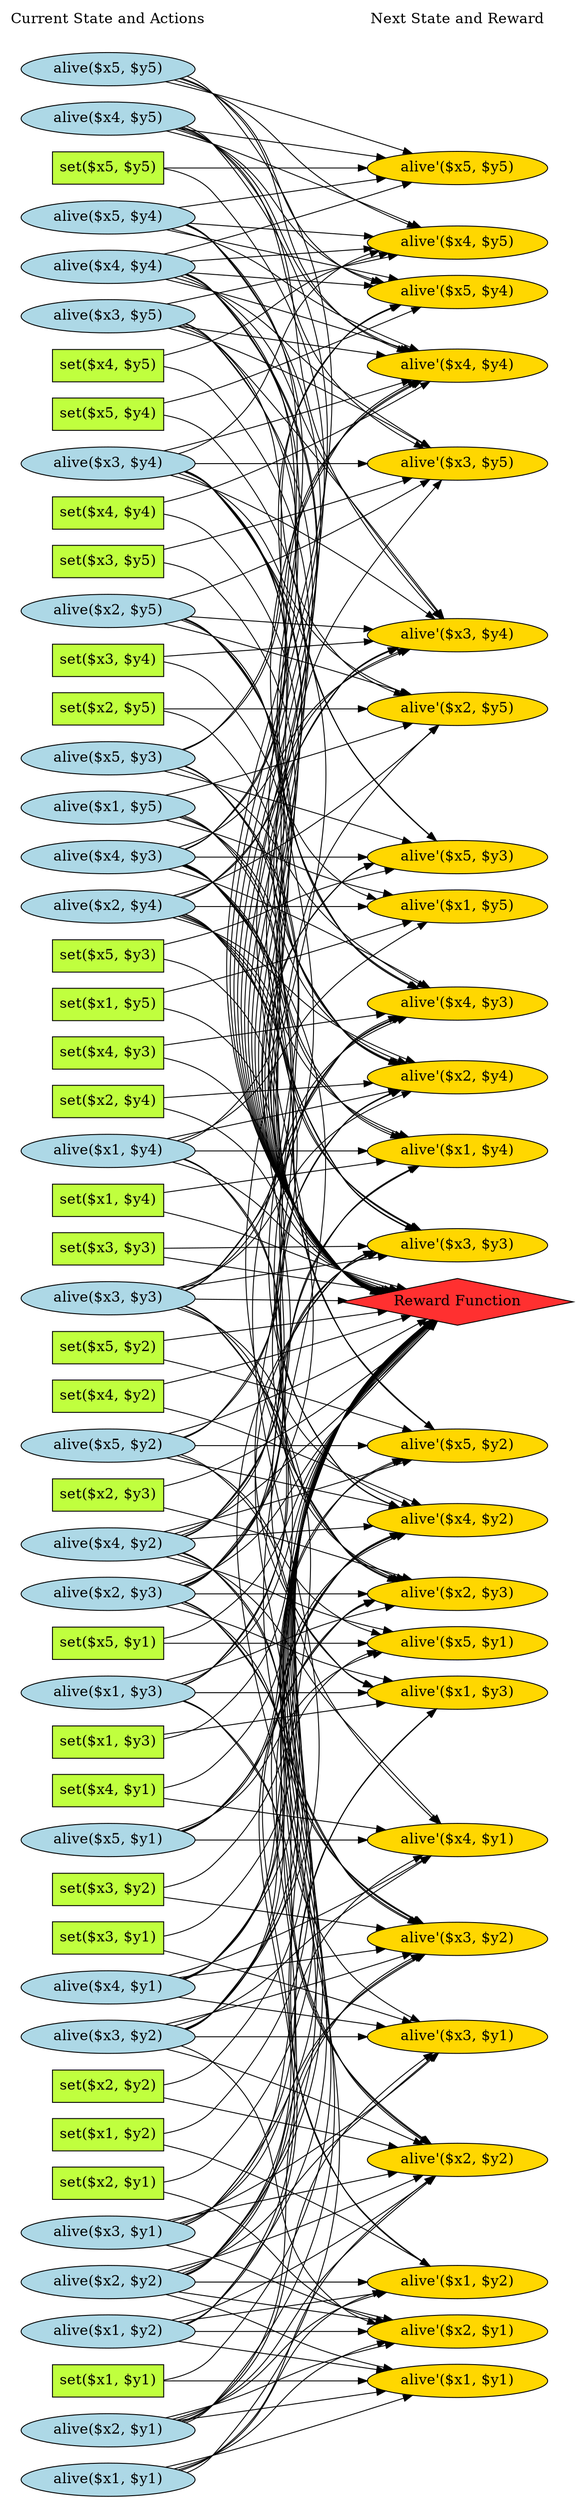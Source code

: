 digraph G {
	graph [bb="0,0,579,2747.4",
		fontname=Helvetica,
		fontsize=16,
		rankdir=LR,
		ranksep=2.00,
		ratio=auto,
		size=600
	];
	node [fontsize=16,
		label="\N"
	];
	{
		graph [rank=same];
		"alive($x4, $y5)"		 [color=black,
			fillcolor=lightblue,
			height=0.51069,
			pos="90.5,2187.4",
			shape=ellipse,
			style=filled,
			width=2.2588];
		"set($x1, $y3)"		 [color=black,
			fillcolor=olivedrab1,
			height=0.5,
			pos="90.5,1102.4",
			shape=box,
			style=filled,
			width=1.4028];
		"alive($x4, $y1)"		 [color=black,
			fillcolor=lightblue,
			height=0.51069,
			pos="90.5,506.38",
			shape=ellipse,
			style=filled,
			width=2.2588];
		"set($x2, $y4)"		 [color=black,
			fillcolor=olivedrab1,
			height=0.5,
			pos="90.5,2078.4",
			shape=box,
			style=filled,
			width=1.4028];
		"alive($x5, $y2)"		 [color=black,
			fillcolor=lightblue,
			height=0.51069,
			pos="90.5,940.38",
			shape=ellipse,
			style=filled,
			width=2.2588];
		"alive($x1, $y1)"		 [color=black,
			fillcolor=lightblue,
			height=0.51069,
			pos="90.5,18.385",
			shape=ellipse,
			style=filled,
			width=2.2588];
		"alive($x2, $y2)"		 [color=black,
			fillcolor=lightblue,
			height=0.51069,
			pos="90.5,344.38",
			shape=ellipse,
			style=filled,
			width=2.2588];
		"set($x5, $y4)"		 [color=black,
			fillcolor=olivedrab1,
			height=0.5,
			pos="90.5,1644.4",
			shape=box,
			style=filled,
			width=1.4028];
		"set($x3, $y2)"		 [color=black,
			fillcolor=olivedrab1,
			height=0.5,
			pos="90.5,777.38",
			shape=box,
			style=filled,
			width=1.4028];
		"set($x4, $y3)"		 [color=black,
			fillcolor=olivedrab1,
			height=0.5,
			pos="90.5,1427.4",
			shape=box,
			style=filled,
			width=1.4028];
		"alive($x3, $y3)"		 [color=black,
			fillcolor=lightblue,
			height=0.51069,
			pos="90.5,1319.4",
			shape=ellipse,
			style=filled,
			width=2.2588];
		"alive($x4, $y4)"		 [color=black,
			fillcolor=lightblue,
			height=0.51069,
			pos="90.5,1969.4",
			shape=ellipse,
			style=filled,
			width=2.2588];
		"set($x1, $y2)"		 [color=black,
			fillcolor=olivedrab1,
			height=0.5,
			pos="90.5,398.38",
			shape=box,
			style=filled,
			width=1.4028];
		"set($x2, $y1)"		 [color=black,
			fillcolor=olivedrab1,
			height=0.5,
			pos="90.5,290.38",
			shape=box,
			style=filled,
			width=1.4028];
		"alive($x5, $y3)"		 [color=black,
			fillcolor=lightblue,
			height=0.51069,
			pos="90.5,1536.4",
			shape=ellipse,
			style=filled,
			width=2.2588];
		"set($x2, $y5)"		 [color=black,
			fillcolor=olivedrab1,
			height=0.5,
			pos="90.5,2512.4",
			shape=box,
			style=filled,
			width=1.4028];
		"alive($x1, $y5)"		 [color=black,
			fillcolor=lightblue,
			height=0.51069,
			pos="90.5,2621.4",
			shape=ellipse,
			style=filled,
			width=2.2588];
		"alive($x1, $y4)"		 [color=black,
			fillcolor=lightblue,
			height=0.51069,
			pos="90.5,2350.4",
			shape=ellipse,
			style=filled,
			width=2.2588];
		"set($x5, $y1)"		 [color=black,
			fillcolor=olivedrab1,
			height=0.5,
			pos="90.5,831.38",
			shape=box,
			style=filled,
			width=1.4028];
		"alive($x2, $y3)"		 [color=black,
			fillcolor=lightblue,
			height=0.51069,
			pos="90.5,1211.4",
			shape=ellipse,
			style=filled,
			width=2.2588];
		"set($x5, $y5)"		 [color=black,
			fillcolor=olivedrab1,
			height=0.5,
			pos="90.5,1752.4",
			shape=box,
			style=filled,
			width=1.4028];
		"set($x3, $y3)"		 [color=black,
			fillcolor=olivedrab1,
			height=0.5,
			pos="90.5,1373.4",
			shape=box,
			style=filled,
			width=1.4028];
		"alive($x3, $y2)"		 [color=black,
			fillcolor=lightblue,
			height=0.51069,
			pos="90.5,561.38",
			shape=ellipse,
			style=filled,
			width=2.2588];
		"set($x4, $y2)"		 [color=black,
			fillcolor=olivedrab1,
			height=0.5,
			pos="90.5,994.38",
			shape=box,
			style=filled,
			width=1.4028];
		"set($x1, $y5)"		 [color=black,
			fillcolor=olivedrab1,
			height=0.5,
			pos="90.5,2675.4",
			shape=box,
			style=filled,
			width=1.4028];
		"set($x2, $y2)"		 [color=black,
			fillcolor=olivedrab1,
			height=0.5,
			pos="90.5,615.38",
			shape=box,
			style=filled,
			width=1.4028];
		"alive($x4, $y3)"		 [color=black,
			fillcolor=lightblue,
			height=0.51069,
			pos="90.5,1481.4",
			shape=ellipse,
			style=filled,
			width=2.2588];
		"Current State and Actions"		 [color=black,
			fillcolor=white,
			height=0.5,
			pos="90.5,2729.4",
			shape=plaintext,
			style=bold,
			width=2.5139];
		"set($x1, $y1)"		 [color=black,
			fillcolor=olivedrab1,
			height=0.5,
			pos="90.5,72.385",
			shape=box,
			style=filled,
			width=1.4028];
		"alive($x5, $y4)"		 [color=black,
			fillcolor=lightblue,
			height=0.51069,
			pos="90.5,1914.4",
			shape=ellipse,
			style=filled,
			width=2.2588];
		"set($x4, $y5)"		 [color=black,
			fillcolor=olivedrab1,
			height=0.5,
			pos="90.5,1860.4",
			shape=box,
			style=filled,
			width=1.4028];
		"alive($x1, $y3)"		 [color=black,
			fillcolor=lightblue,
			height=0.51069,
			pos="90.5,1156.4",
			shape=ellipse,
			style=filled,
			width=2.2588];
		"set($x5, $y2)"		 [color=black,
			fillcolor=olivedrab1,
			height=0.5,
			pos="90.5,1048.4",
			shape=box,
			style=filled,
			width=1.4028];
		"set($x3, $y4)"		 [color=black,
			fillcolor=olivedrab1,
			height=0.5,
			pos="90.5,1806.4",
			shape=box,
			style=filled,
			width=1.4028];
		"alive($x2, $y4)"		 [color=black,
			fillcolor=lightblue,
			height=0.51069,
			pos="90.5,2295.4",
			shape=ellipse,
			style=filled,
			width=2.2588];
		"alive($x3, $y1)"		 [color=black,
			fillcolor=lightblue,
			height=0.51069,
			pos="90.5,236.38",
			shape=ellipse,
			style=filled,
			width=2.2588];
		"set($x4, $y1)"		 [color=black,
			fillcolor=olivedrab1,
			height=0.5,
			pos="90.5,669.38",
			shape=box,
			style=filled,
			width=1.4028];
		"alive($x3, $y5)"		 [color=black,
			fillcolor=lightblue,
			height=0.51069,
			pos="90.5,2458.4",
			shape=ellipse,
			style=filled,
			width=2.2588];
		"set($x1, $y4)"		 [color=black,
			fillcolor=olivedrab1,
			height=0.5,
			pos="90.5,2404.4",
			shape=box,
			style=filled,
			width=1.4028];
		"alive($x4, $y2)"		 [color=black,
			fillcolor=lightblue,
			height=0.51069,
			pos="90.5,885.38",
			shape=ellipse,
			style=filled,
			width=2.2588];
		"alive($x5, $y5)"		 [color=black,
			fillcolor=lightblue,
			height=0.51069,
			pos="90.5,2024.4",
			shape=ellipse,
			style=filled,
			width=2.2588];
		"set($x2, $y3)"		 [color=black,
			fillcolor=olivedrab1,
			height=0.5,
			pos="90.5,1265.4",
			shape=box,
			style=filled,
			width=1.4028];
		"alive($x5, $y1)"		 [color=black,
			fillcolor=lightblue,
			height=0.51069,
			pos="90.5,723.38",
			shape=ellipse,
			style=filled,
			width=2.2588];
		"alive($x2, $y1)"		 [color=black,
			fillcolor=lightblue,
			height=0.51069,
			pos="90.5,126.38",
			shape=ellipse,
			style=filled,
			width=2.2588];
		"alive($x1, $y2)"		 [color=black,
			fillcolor=lightblue,
			height=0.51069,
			pos="90.5,181.38",
			shape=ellipse,
			style=filled,
			width=2.2588];
		"set($x5, $y3)"		 [color=black,
			fillcolor=olivedrab1,
			height=0.5,
			pos="90.5,1590.4",
			shape=box,
			style=filled,
			width=1.4028];
		"alive($x2, $y5)"		 [color=black,
			fillcolor=lightblue,
			height=0.51069,
			pos="90.5,2566.4",
			shape=ellipse,
			style=filled,
			width=2.2588];
		"set($x3, $y5)"		 [color=black,
			fillcolor=olivedrab1,
			height=0.5,
			pos="90.5,2241.4",
			shape=box,
			style=filled,
			width=1.4028];
		"set($x3, $y1)"		 [color=black,
			fillcolor=olivedrab1,
			height=0.5,
			pos="90.5,452.38",
			shape=box,
			style=filled,
			width=1.4028];
		"set($x4, $y4)"		 [color=black,
			fillcolor=olivedrab1,
			height=0.5,
			pos="90.5,1698.4",
			shape=box,
			style=filled,
			width=1.4028];
		"alive($x3, $y4)"		 [color=black,
			fillcolor=lightblue,
			height=0.51069,
			pos="90.5,2132.4",
			shape=ellipse,
			style=filled,
			width=2.2588];
	}
	{
		graph [rank=same];
		"alive'($x3, $y5)"		 [color=black,
			fillcolor=gold1,
			height=0.51069,
			pos="452,2241.4",
			shape=ellipse,
			style=filled,
			width=2.3177];
		"alive'($x2, $y4)"		 [color=black,
			fillcolor=gold1,
			height=0.51069,
			pos="452,2160.4",
			shape=ellipse,
			style=filled,
			width=2.3177];
		"alive'($x4, $y2)"		 [color=black,
			fillcolor=gold1,
			height=0.51069,
			pos="452,885.38",
			shape=ellipse,
			style=filled,
			width=2.3177];
		"alive'($x5, $y3)"		 [color=black,
			fillcolor=gold1,
			height=0.51069,
			pos="452,1536.4",
			shape=ellipse,
			style=filled,
			width=2.3177];
		"alive'($x1, $y3)"		 [color=black,
			fillcolor=gold1,
			height=0.51069,
			pos="452,1156.4",
			shape=ellipse,
			style=filled,
			width=2.3177];
		"Next State and Reward"		 [color=black,
			fillcolor=white,
			height=0.5,
			pos="452,2729.4",
			shape=plaintext,
			style=bold,
			width=2.25];
		"Reward Function"		 [color=black,
			fillcolor=firebrick1,
			height=0.72222,
			pos="452,1315.4",
			shape=diamond,
			style=filled,
			width=3.5278];
		"alive'($x3, $y1)"		 [color=black,
			fillcolor=gold1,
			height=0.51069,
			pos="452,452.38",
			shape=ellipse,
			style=filled,
			width=2.3177];
		"alive'($x2, $y3)"		 [color=black,
			fillcolor=gold1,
			height=0.51069,
			pos="452,1230.4",
			shape=ellipse,
			style=filled,
			width=2.3177];
		"alive'($x4, $y1)"		 [color=black,
			fillcolor=gold1,
			height=0.51069,
			pos="452,669.38",
			shape=ellipse,
			style=filled,
			width=2.3177];
		"alive'($x5, $y4)"		 [color=black,
			fillcolor=gold1,
			height=0.51069,
			pos="452,1859.4",
			shape=ellipse,
			style=filled,
			width=2.3177];
		"alive'($x1, $y4)"		 [color=black,
			fillcolor=gold1,
			height=0.51069,
			pos="452,2350.4",
			shape=ellipse,
			style=filled,
			width=2.3177];
		"alive'($x4, $y5)"		 [color=black,
			fillcolor=gold1,
			height=0.51069,
			pos="452,2079.4",
			shape=ellipse,
			style=filled,
			width=2.3177];
		"alive'($x3, $y2)"		 [color=black,
			fillcolor=gold1,
			height=0.51069,
			pos="452,749.38",
			shape=ellipse,
			style=filled,
			width=2.3177];
		"alive'($x4, $y4)"		 [color=black,
			fillcolor=gold1,
			height=0.51069,
			pos="452,1914.4",
			shape=ellipse,
			style=filled,
			width=2.3177];
		"alive'($x5, $y5)"		 [color=black,
			fillcolor=gold1,
			height=0.51069,
			pos="452,1969.4",
			shape=ellipse,
			style=filled,
			width=2.3177];
		"alive'($x1, $y5)"		 [color=black,
			fillcolor=gold1,
			height=0.51069,
			pos="452,2566.4",
			shape=ellipse,
			style=filled,
			width=2.3177];
		"alive'($x5, $y1)"		 [color=black,
			fillcolor=gold1,
			height=0.51069,
			pos="452,830.38",
			shape=ellipse,
			style=filled,
			width=2.3177];
		"alive'($x1, $y1)"		 [color=black,
			fillcolor=gold1,
			height=0.51069,
			pos="452,126.38",
			shape=ellipse,
			style=filled,
			width=2.3177];
		"alive'($x2, $y2)"		 [color=black,
			fillcolor=gold1,
			height=0.51069,
			pos="452,534.38",
			shape=ellipse,
			style=filled,
			width=2.3177];
		"alive'($x3, $y3)"		 [color=black,
			fillcolor=gold1,
			height=0.51069,
			pos="452,1377.4",
			shape=ellipse,
			style=filled,
			width=2.3177];
		"alive'($x3, $y4)"		 [color=black,
			fillcolor=gold1,
			height=0.51069,
			pos="452,2024.4",
			shape=ellipse,
			style=filled,
			width=2.3177];
		"alive'($x2, $y5)"		 [color=black,
			fillcolor=gold1,
			height=0.51069,
			pos="452,2458.4",
			shape=ellipse,
			style=filled,
			width=2.3177];
		"alive'($x4, $y3)"		 [color=black,
			fillcolor=gold1,
			height=0.51069,
			pos="452,1458.4",
			shape=ellipse,
			style=filled,
			width=2.3177];
		"alive'($x5, $y2)"		 [color=black,
			fillcolor=gold1,
			height=0.51069,
			pos="452,940.38",
			shape=ellipse,
			style=filled,
			width=2.3177];
		"alive'($x1, $y2)"		 [color=black,
			fillcolor=gold1,
			height=0.51069,
			pos="452,344.38",
			shape=ellipse,
			style=filled,
			width=2.3177];
		"alive'($x2, $y1)"		 [color=black,
			fillcolor=gold1,
			height=0.51069,
			pos="452,236.38",
			shape=ellipse,
			style=filled,
			width=2.3177];
	}
	"alive($x4, $y5)" -> "alive'($x3, $y5)"	 [color=black,
		pos="e,382.6,2231.1 158.7,2197.5 219.37,2206.6 308.66,2220 372.57,2229.6",
		style=solid];
	"alive($x4, $y5)" -> "Reward Function"	 [pos="e,367.96,1324.3 156.3,2176.6 165.64,2172.5 174.33,2167 181,2159.4 422.33,1885.3 79.285,1620.6 325,1350.4 334.07,1340.4 345.71,1333.2 \
358.24,1328"];
	"alive($x4, $y5)" -> "alive'($x5, $y4)"	 [color=black,
		pos="e,373.45,1865.7 152.57,2175.4 162.79,2171.4 172.74,2166.3 181,2159.4 286.19,2071.9 216.21,1970.3 325,1887.4 336.37,1878.7 349.89,\
1872.6 363.79,1868.4",
		style=solid];
	"alive($x4, $y5)" -> "alive'($x4, $y5)"	 [color=black,
		pos="e,401.96,2094.1 140.36,2172.7 205.91,2153 322.18,2118.1 392.37,2097",
		style=solid];
	"alive($x4, $y5)" -> "alive'($x4, $y4)"	 [color=black,
		pos="e,374.85,1921.6 151.09,2175 161.68,2171.1 172.15,2166 181,2159.4 273.56,2089.9 229.59,2007.9 325,1942.4 336.93,1934.2 350.86,1928.3 \
365.03,1924.2",
		style=solid];
	"alive($x4, $y5)" -> "alive'($x5, $y5)"	 [color=black,
		pos="e,377.46,1977.7 148.95,2174.5 160.08,2170.6 171.29,2165.7 181,2159.4 261.91,2107.1 241.95,2046.2 325,1997.4 337.99,1989.7 352.86,\
1984.2 367.71,1980.1",
		style=solid];
	"alive($x4, $y5)" -> "alive'($x3, $y4)"	 [color=black,
		pos="e,381.62,2034.4 145.67,2173.7 157.61,2169.8 169.97,2165 181,2159.4 252.05,2123.2 252.49,2085.5 325,2052.4 339.6,2045.7 355.89,2040.6 \
371.79,2036.6",
		style=solid];
	"set($x1, $y3)" -> "alive'($x1, $y3)"	 [color=black,
		pos="e,382.56,1146.1 141.11,1109.8 200.87,1118.8 301.99,1134 372.4,1144.6",
		style=solid];
	"set($x1, $y3)" -> "Reward Function"	 [pos="e,406.47,1298.7 141.37,1113.3 154.72,1117.3 168.82,1122.6 181,1129.4 255.74,1171.2 253.33,1210.5 325,1257.4 347.41,1272 374.12,1284.9 \
397.17,1294.8"];
	"alive($x4, $y1)" -> "alive'($x4, $y2)"	 [color=black,
		pos="e,372.59,879.64 153.42,518.14 163.43,522.08 173.1,527.35 181,534.38 298.4,638.89 203.28,757.94 325,857.38 335.89,866.28 349.02,872.5 \
362.63,876.82",
		style=solid];
	"alive($x4, $y1)" -> "Reward Function"	 [pos="e,393.08,1301.4 156.17,517.32 165.52,521.36 174.25,526.88 181,534.38 400.01,778.08 122.05,1000.2 325,1257.4 339.75,1276.1 361.9,\
1289 383.53,1297.8"];
	"alive($x4, $y1)" -> "alive'($x3, $y1)"	 [color=black,
		pos="e,382.6,462.66 158.7,496.29 219.37,487.18 308.66,473.77 372.57,464.17",
		style=solid];
	"alive($x4, $y1)" -> "alive'($x4, $y1)"	 [color=black,
		pos="e,420.56,652.14 142.18,520.68 154.99,524.72 168.62,529.39 181,534.38 265.59,568.51 359.96,618.63 411.72,647.23",
		style=solid];
	"alive($x4, $y1)" -> "alive'($x3, $y2)"	 [color=black,
		pos="e,402.01,734.55 148.95,519.29 160.08,523.16 171.29,528.11 181,534.38 261.91,586.67 246.66,640.32 325,696.38 345.35,710.95 370.31,\
722.5 392.63,731.06",
		style=solid];
	"alive($x4, $y1)" -> "alive'($x5, $y1)"	 [color=black,
		pos="e,398.42,816.14 151.82,518.58 162.23,522.48 172.44,527.62 181,534.38 279.21,611.97 230.86,693.91 325,776.38 343.24,792.37 366.93,\
804.18 388.84,812.62",
		style=solid];
	"alive($x4, $y1)" -> "alive'($x5, $y2)"	 [color=black,
		pos="e,371.82,935.09 154.21,517.96 164.02,521.92 173.41,527.24 181,534.38 311.93,657.59 188.99,794.83 325,912.38 335.57,921.52 348.47,\
927.87 361.94,932.24",
		style=solid];
	"set($x2, $y4)" -> "alive'($x2, $y4)"	 [color=black,
		pos="e,393.29,2147.2 141.11,2089.7 203.99,2104 312.66,2128.8 383.17,2144.9",
		style=solid];
	"set($x2, $y4)" -> "Reward Function"	 [pos="e,368.54,1324.5 141.3,2073.2 155.91,2069.3 170.71,2062.6 181,2051.4 395.51,1816.6 107.91,1582.8 325,1350.4 334.35,1340.4 346.3,1333.1 \
359.09,1327.9"];
	"alive($x5, $y2)" -> "alive'($x4, $y2)"	 [color=black,
		pos="e,383.05,895.78 158.28,930.17 219.09,920.87 308.91,907.12 373,897.32",
		style=solid];
	"alive($x5, $y2)" -> "alive'($x5, $y3)"	 [color=black,
		pos="e,390.05,1523.9 156.58,951.39 165.66,955.24 174.19,960.42 181,967.38 348.11,1138.2 165.89,1307.1 325,1485.4 339.58,1501.7 360.15,\
1512.9 380.45,1520.6",
		style=solid];
	"alive($x5, $y2)" -> "Reward Function"	 [pos="e,398.4,1300.2 154.09,952.03 163.8,955.8 173.19,960.79 181,967.38 290.93,1060.3 221.76,1157.1 325,1257.4 342.84,1274.7 366.78,1287.5 \
389.01,1296.6"];
	"alive($x5, $y2)" -> "alive'($x4, $y1)"	 [color=black,
		pos="e,400.22,683.9 150.29,927.73 161.07,923.86 171.81,918.85 181,912.38 267.68,851.45 241.31,787.37 325,722.38 344.35,707.36 368.58,\
695.84 390.61,687.43",
		style=solid];
	"alive($x5, $y2)" -> "alive'($x5, $y1)"	 [color=black,
		pos="e,388.71,842.42 139.97,925.76 153.31,921.59 167.76,916.93 181,912.38 245.64,890.17 259.48,877.85 325,858.38 342.15,853.29 360.86,\
848.65 378.48,844.68",
		style=solid];
	"alive($x5, $y2)" -> "alive'($x4, $y3)"	 [color=black,
		pos="e,393.67,1445.1 155.84,951.49 165.12,955.32 173.91,960.47 181,967.38 327.42,1110.1 186.79,1253.7 325,1404.4 340.69,1421.5 362.72,\
1433.4 383.98,1441.6",
		style=solid];
	"alive($x5, $y2)" -> "alive'($x5, $y2)"	 [color=black,
		pos="e,368.41,940.38 172.18,940.38 227.35,940.38 300.63,940.38 358.21,940.38",
		style=solid];
	"alive($x1, $y1)" -> "Reward Function"	 [pos="e,391.31,1301.7 158,28.711 166.77,32.66 174.85,38.049 181,45.385 529.64,460.97 5.9299,818.69 325,1257.4 338.82,1276.4 360.41,1289.3 \
381.83,1298.1"];
	"alive($x1, $y1)" -> "alive'($x1, $y1)"	 [color=black,
		pos="e,401.96,111.65 140.36,33.063 205.91,52.755 322.18,87.685 392.37,108.77",
		style=solid];
	"alive($x1, $y1)" -> "alive'($x2, $y2)"	 [color=black,
		pos="e,394.64,520.94 155.83,29.499 165.11,33.334 173.9,38.481 181,45.385 326.66,187.11 188,329.28 325,479.38 340.98,496.89 363.52,509.09 \
385.13,517.47",
		style=solid];
	"alive($x1, $y1)" -> "alive'($x1, $y2)"	 [color=black,
		pos="e,416.99,327.59 152.49,30.526 162.6,34.243 172.54,39.085 181,45.385 274.14,114.73 242.38,181.79 325,263.38 349.41,287.5 382.13,308.27 \
408.11,322.74",
		style=solid];
	"alive($x1, $y1)" -> "alive'($x2, $y1)"	 [color=black,
		pos="e,423.64,219.05 146.64,31.702 158.28,35.422 170.28,39.964 181,45.385 252.39,81.491 259.57,107.36 325,153.38 354.9,174.41 389.64,\
197.18 415.06,213.54",
		style=solid];
	"alive($x2, $y2)" -> "alive'($x1, $y3)"	 [color=black,
		pos="e,435.56,1138.1 156.79,355.19 165.84,359.07 174.31,364.31 181,371.38 368.23,569.39 215.74,717.74 325,967.38 352.59,1030.4 401.12,\
1095.3 429.21,1130.3",
		style=solid];
	"alive($x2, $y2)" -> "Reward Function"	 [pos="e,392.4,1301.6 157.72,354.95 166.53,358.87 174.69,364.18 181,371.38 443.9,671.46 83.482,939.85 325,1257.4 339.35,1276.3 361.29,1289.2 \
382.87,1298"];
	"alive($x2, $y2)" -> "alive'($x3, $y1)"	 [color=black,
		pos="e,401.96,437.65 140.36,359.06 205.91,378.75 322.18,413.69 392.37,434.77",
		style=solid];
	"alive($x2, $y2)" -> "alive'($x2, $y3)"	 [color=black,
		pos="e,384.63,1219.4 157.63,355.03 166.45,358.94 174.64,364.23 181,371.38 424.51,645.32 90.387,901.79 325,1183.4 337.85,1198.8 356.28,\
1209.2 375.09,1216.1",
		style=solid];
	"alive($x2, $y2)" -> "alive'($x3, $y2)"	 [color=black,
		pos="e,394.89,735.83 154.8,355.93 164.32,359.71 173.46,364.72 181,371.38 299.43,475.96 212.23,585.73 325,696.38 341.6,712.67 363.95,724.26 \
385.22,732.35",
		style=solid];
	"alive($x2, $y2)" -> "alive'($x1, $y1)"	 [color=black,
		pos="e,423.64,143.72 146.64,331.07 158.28,327.35 170.28,322.81 181,317.38 252.39,281.28 259.57,255.41 325,209.38 354.9,188.35 389.64,\
165.59 415.06,149.23",
		style=solid];
	"alive($x2, $y2)" -> "alive'($x2, $y2)"	 [color=black,
		pos="e,408.38,518.65 146.64,357.7 158.28,361.42 170.28,365.96 181,371.38 252.39,407.49 255.88,439.11 325,479.38 348.38,493.01 375.77,\
505.35 399.02,514.88",
		style=solid];
	"alive($x2, $y2)" -> "alive'($x3, $y3)"	 [color=black,
		pos="e,369.29,1374.6 157.82,354.86 166.62,358.79 174.74,364.14 181,371.38 468.31,704.36 24.297,1029.5 325,1350.4 334.42,1360.4 346.59,\
1367.2 359.65,1371.7",
		style=solid];
	"alive($x2, $y2)" -> "alive'($x1, $y2)"	 [color=black,
		pos="e,368.41,344.38 172.18,344.38 227.35,344.38 300.63,344.38 358.21,344.38",
		style=solid];
	"alive($x2, $y2)" -> "alive'($x2, $y1)"	 [color=black,
		pos="e,401.96,251.12 140.36,329.71 205.91,310.01 322.18,275.08 392.37,254",
		style=solid];
	"set($x5, $y4)" -> "Reward Function"	 [pos="e,375.67,1325.8 141.32,1636.7 155.26,1632.7 169.68,1626.6 181,1617.4 285.45,1532.1 219.62,1434.5 325,1350.4 336.94,1340.9 351.3,\
1333.9 365.99,1328.9"];
	"set($x5, $y4)" -> "alive'($x5, $y4)"	 [color=black,
		pos="e,430.4,1841.6 141.33,1656.4 154.54,1660.4 168.58,1665.4 181,1671.4 276.51,1717.6 375.57,1795.7 422.74,1835.1",
		style=solid];
	"set($x3, $y2)" -> "Reward Function"	 [pos="e,395.12,1300.9 141.07,783.4 155.5,787.33 170.25,793.79 181,804.38 331.48,952.66 185.13,1099.1 325,1257.4 340.97,1275.5 363.74,1288.3 \
385.53,1297.2"];
	"set($x3, $y2)" -> "alive'($x3, $y2)"	 [color=black,
		pos="e,372.92,755.47 141.11,773.52 198.21,769.07 293.06,761.69 362.81,756.25",
		style=solid];
	"set($x4, $y3)" -> "Reward Function"	 [pos="e,395.58,1330 141.32,1412.8 154.27,1408.8 168.19,1404.5 181,1400.4 245.44,1379.5 260.33,1370.6 325,1350.4 344.65,1344.3 366.19,1338.1 \
385.81,1332.6"];
	"set($x4, $y3)" -> "alive'($x4, $y3)"	 [color=black,
		pos="e,373.93,1451.7 141.11,1431.7 198.48,1436.6 293.98,1444.8 363.82,1450.9",
		style=solid];
	"alive($x3, $y3)" -> "alive'($x2, $y4)"	 [color=black,
		pos="e,391.12,2147.8 157.55,1330.1 166.39,1334 174.6,1339.3 181,1346.4 410.91,1602 109.74,1838.3 325,2106.4 339.28,2124.2 360.52,2136.2 \
381.52,2144.3",
		style=solid];
	"alive($x3, $y3)" -> "alive'($x4, $y2)"	 [color=black,
		pos="e,371.81,890.67 155.11,1308.2 164.59,1304.4 173.64,1299.2 181,1292.4 312.8,1169.5 188.72,1031.3 325,913.38 335.57,904.24 348.47,\
897.89 361.93,893.52",
		style=solid];
	"alive($x3, $y3)" -> "Reward Function"	 [pos="e,331.41,1316.7 171.73,1318.5 215.68,1318 271.22,1317.4 321.17,1316.8"];
	"alive($x3, $y3)" -> "alive'($x2, $y3)"	 [color=black,
		pos="e,395.89,1244 146.1,1305.9 210.5,1289.9 317.46,1263.4 386.05,1246.5",
		style=solid];
	"alive($x3, $y3)" -> "alive'($x3, $y2)"	 [color=black,
		pos="e,393.05,762.5 156.03,1308.5 165.29,1304.6 174.02,1299.4 181,1292.4 340.67,1131.7 174.57,972.79 325,803.38 340.35,786.1 362.19,774.16 \
383.38,765.99",
		style=solid];
	"alive($x3, $y3)" -> "alive'($x4, $y4)"	 [color=black,
		pos="e,370.61,1910 156.64,1330.3 165.71,1334.2 174.23,1339.4 181,1346.4 353.77,1524.8 145.72,1714.5 325,1886.4 335.02,1896 347.57,1902.6 \
360.84,1907.1",
		style=solid];
	"alive($x3, $y3)" -> "alive'($x2, $y2)"	 [color=black,
		pos="e,421.68,551.53 156.91,1308.7 165.94,1304.8 174.38,1299.5 181,1292.4 382.24,1075.5 172.85,896.16 325,642.38 346.62,606.33 384.52,\
576.29 413.13,557.12",
		style=solid];
	"alive($x3, $y3)" -> "alive'($x3, $y3)"	 [color=black,
		pos="e,384.26,1366.6 157.44,1330 218.62,1339.9 309.7,1354.6 374.16,1365",
		style=solid];
	"alive($x3, $y3)" -> "alive'($x3, $y4)"	 [color=black,
		pos="e,370.23,2020.4 156.91,1330.1 165.94,1334 174.38,1339.2 181,1346.4 382.24,1563.3 115.84,1787.1 325,1996.4 334.81,2006.2 347.26,2012.9 \
360.49,2017.4",
		style=solid];
	"alive($x3, $y3)" -> "alive'($x4, $y3)"	 [color=black,
		pos="e,412.97,1442.1 141.97,1333.6 154.78,1337.5 168.47,1341.9 181,1346.4 223.7,1361.6 338.36,1410.2 403.71,1438.1",
		style=solid];
	"alive($x4, $y4)" -> "alive'($x3, $y5)"	 [color=black,
		pos="e,401.15,2226.8 150.29,1982 161.07,1985.9 171.81,1990.9 181,1997.4 267.68,2058.3 241.53,2122.1 325,2187.4 344.69,2202.8 369.42,2214.6 \
391.75,2223.3",
		style=solid];
	"alive($x4, $y4)" -> "alive'($x5, $y3)"	 [color=black,
		pos="e,443.98,1554.9 151.08,1957 161.67,1953.1 172.14,1948 181,1941.4 320.52,1836.9 410.51,1637.8 440.2,1564.4",
		style=solid];
	"alive($x4, $y4)" -> "Reward Function"	 [pos="e,369.53,1324.6 155.9,1958.2 165.29,1954.2 174.1,1948.7 181,1941.4 365.93,1744.2 136.91,1544.6 325,1350.4 334.66,1340.4 346.89,1333.2 \
359.92,1328"];
	"alive($x4, $y4)" -> "alive'($x5, $y4)"	 [color=black,
		pos="e,388.71,1871.4 139.97,1954.8 153.31,1950.6 167.76,1945.9 181,1941.4 245.64,1919.2 259.48,1906.8 325,1887.4 342.15,1882.3 360.86,\
1877.7 378.48,1873.7",
		style=solid];
	"alive($x4, $y4)" -> "alive'($x4, $y5)"	 [color=black,
		pos="e,388.71,2067.4 139.97,1984 153.31,1988.2 167.76,1992.8 181,1997.4 245.64,2019.6 259.48,2031.9 325,2051.4 342.15,2056.5 360.86,2061.1 \
378.48,2065.1",
		style=solid];
	"alive($x4, $y4)" -> "alive'($x4, $y4)"	 [color=black,
		pos="e,383.05,1924.8 158.28,1959.2 219.09,1949.9 308.91,1936.1 373,1926.3",
		style=solid];
	"alive($x4, $y4)" -> "alive'($x5, $y5)"	 [color=black,
		pos="e,368.41,1969.4 172.18,1969.4 227.35,1969.4 300.63,1969.4 358.21,1969.4",
		style=solid];
	"alive($x4, $y4)" -> "alive'($x3, $y3)"	 [color=black,
		pos="e,392.94,1390.4 155.21,1958.2 164.8,1954.2 173.85,1948.7 181,1941.4 345.19,1772.5 169.6,1608.4 325,1431.4 340.25,1414 362.07,1402.1 \
383.27,1393.9",
		style=solid];
	"alive($x4, $y4)" -> "alive'($x3, $y4)"	 [color=black,
		pos="e,383.05,2014 158.28,1979.6 219.09,1988.9 308.91,2002.6 373,2012.5",
		style=solid];
	"alive($x4, $y4)" -> "alive'($x4, $y3)"	 [color=black,
		pos="e,391.17,1471.1 154.93,1957.9 164.54,1953.9 173.68,1948.6 181,1941.4 325.43,1799.6 186.46,1656.9 325,1509.4 340.13,1493.3 361.06,\
1482.1 381.51,1474.5",
		style=solid];
	"set($x1, $y2)" -> "Reward Function"	 [pos="e,392.5,1301.5 141.05,403.29 155.82,407.15 170.78,413.84 181,425.38 429.74,706.38 96.282,959.86 325,1257.4 339.45,1276.2 361.41,\
1289.1 382.98,1297.9"];
	"set($x1, $y2)" -> "alive'($x1, $y2)"	 [color=black,
		pos="e,382.56,354.67 141.11,390.93 200.87,381.96 301.99,366.77 372.4,356.19",
		style=solid];
	"set($x2, $y1)" -> "Reward Function"	 [pos="e,391.98,1301.5 141.18,295.17 155.96,299.02 170.89,305.74 181,317.38 458.07,636.55 70.665,919.82 325,1257.4 339.2,1276.2 360.99,\
1289.2 382.48,1297.9"];
	"set($x2, $y1)" -> "alive'($x2, $y1)"	 [color=black,
		pos="e,382.56,246.67 141.11,282.93 200.87,273.96 301.99,258.77 372.4,248.19",
		style=solid];
	"alive($x5, $y3)" -> "alive'($x4, $y2)"	 [color=black,
		pos="e,370.4,889.58 155.91,1525.2 165.29,1521.2 174.1,1515.8 181,1508.4 366.96,1309.8 130.81,1104 325,913.38 334.91,903.66 347.4,897 \
360.65,892.5",
		style=solid];
	"alive($x5, $y3)" -> "alive'($x5, $y3)"	 [color=black,
		pos="e,368.41,1536.4 172.18,1536.4 227.35,1536.4 300.63,1536.4 358.21,1536.4",
		style=solid];
	"alive($x5, $y3)" -> "Reward Function"	 [pos="e,382.07,1327.1 148.89,1523.4 160.03,1519.5 171.25,1514.6 181,1508.4 261.12,1457.3 244.07,1400.2 325,1350.4 339.25,1341.6 355.74,\
1335 372,1330"];
	"alive($x5, $y3)" -> "alive'($x5, $y4)"	 [color=black,
		pos="e,439.48,1841 149.83,1549 160.66,1552.7 171.52,1557.4 181,1563.4 297.76,1636.9 395.7,1774.3 433.87,1832.3",
		style=solid];
	"alive($x5, $y3)" -> "alive'($x4, $y4)"	 [color=black,
		pos="e,372.59,1908.6 154.79,1547.9 164.31,1551.7 173.45,1556.7 181,1563.4 298.94,1667.3 203.28,1786.9 325,1886.4 335.89,1895.3 349.02,\
1901.5 362.63,1905.8",
		style=solid];
	"alive($x5, $y3)" -> "alive'($x4, $y3)"	 [color=black,
		pos="e,392.03,1471.2 149.66,1523.8 213.08,1510 314.5,1488 381.92,1473.4",
		style=solid];
	"alive($x5, $y3)" -> "alive'($x5, $y2)"	 [color=black,
		pos="e,436.84,958.57 154.22,1524.8 164.03,1520.9 173.41,1515.5 181,1508.4 312.17,1384.8 242.5,1289.6 325,1129.4 356.54,1068.1 403.71,\
1002.5 430.49,966.93",
		style=solid];
	"set($x2, $y5)" -> "Reward Function"	 [pos="e,367.16,1324 141.36,2507.7 156.15,2503.9 171.04,2497.2 181,2485.4 509.35,2097.1 -7.6142,1735 325,1350.4 333.76,1340.3 345.17,1332.9 \
357.54,1327.7"];
	"set($x2, $y5)" -> "alive'($x2, $y5)"	 [color=black,
		pos="e,382.56,2468.7 141.11,2504.9 200.87,2496 301.99,2480.8 372.4,2470.2",
		style=solid];
	"alive($x1, $y5)" -> "alive'($x2, $y4)"	 [color=black,
		pos="e,394.72,2173.8 154.22,2609.8 164.03,2605.9 173.41,2600.5 181,2593.4 312.17,2469.8 200.27,2344.4 325,2214.4 341.29,2197.4 363.79,\
2185.5 385.27,2177.2",
		style=solid];
	"alive($x1, $y5)" -> "Reward Function"	 [pos="e,366.73,1324.1 157.15,2610.7 166.27,2606.6 174.67,2601 181,2593.4 535.63,2165 -36.494,1773 325,1350.4 333.64,1340.3 344.93,1333 \
357.19,1327.7"];
	"alive($x1, $y5)" -> "alive'($x1, $y4)"	 [color=black,
		pos="e,419.59,2367.4 148.95,2608.5 160.08,2604.6 171.29,2599.7 181,2593.4 261.91,2541.1 251.8,2494 325,2431.4 351.6,2408.6 385.07,2387.4 \
410.83,2372.4",
		style=solid];
	"alive($x1, $y5)" -> "alive'($x1, $y5)"	 [color=black,
		pos="e,383.05,2576.8 158.28,2611.2 219.09,2601.9 308.91,2588.1 373,2578.3",
		style=solid];
	"alive($x1, $y5)" -> "alive'($x2, $y5)"	 [color=black,
		pos="e,420.56,2475.6 142.18,2607.1 154.99,2603 168.62,2598.4 181,2593.4 265.59,2559.3 359.96,2509.1 411.72,2480.5",
		style=solid];
	"alive($x1, $y4)" -> "alive'($x2, $y4)"	 [color=black,
		pos="e,407.49,2176.1 145.69,2336.7 157.63,2332.8 169.99,2328 181,2322.4 252.2,2285.9 255.74,2254.4 325,2214.4 347.99,2201.1 374.87,2189.1 \
397.88,2179.9",
		style=solid];
	"alive($x1, $y4)" -> "alive'($x1, $y3)"	 [color=black,
		pos="e,383.83,1167.1 157.07,2339.6 166.2,2335.6 174.62,2330 181,2322.4 503.18,1938.2 13.273,1596.1 325,1203.4 337.42,1187.7 355.6,1177.3 \
374.32,1170.3",
		style=solid];
	"alive($x1, $y4)" -> "Reward Function"	 [pos="e,367.36,1324.2 156.94,2339.5 166.09,2335.5 174.55,2329.9 181,2322.4 464.78,1990.4 35.901,1677.7 325,1350.4 333.86,1340.4 345.33,\
1333.1 357.73,1327.8"];
	"alive($x1, $y4)" -> "alive'($x2, $y3)"	 [color=black,
		pos="e,386.79,1241.9 157.01,2339.6 166.14,2335.5 174.58,2330 181,2322.4 483.06,1965.6 36.452,1648.2 325,1280.4 338.04,1263.8 357.44,1252.6 \
377.13,1245.2",
		style=solid];
	"alive($x1, $y4)" -> "alive'($x1, $y4)"	 [color=black,
		pos="e,368.41,2350.4 172.18,2350.4 227.35,2350.4 300.63,2350.4 358.21,2350.4",
		style=solid];
	"alive($x1, $y4)" -> "alive'($x1, $y5)"	 [color=black,
		pos="e,422.84,2549.1 146.64,2363.7 158.28,2367.4 170.28,2372 181,2377.4 252.39,2413.5 259.31,2439.7 325,2485.4 354.51,2505.9 388.88,2527.9 \
414.26,2543.7",
		style=solid];
	"alive($x1, $y4)" -> "alive'($x2, $y5)"	 [color=black,
		pos="e,401.96,2443.7 140.36,2365.1 205.91,2384.8 322.18,2419.7 392.37,2440.8",
		style=solid];
	"set($x5, $y1)" -> "Reward Function"	 [pos="e,396.12,1300.8 141.29,837.78 155.56,841.74 170.16,848.11 181,858.38 317.82,988.09 197.48,1118.5 325,1257.4 341.53,1275.4 364.76,\
1288.2 386.78,1297.2"];
	"set($x5, $y1)" -> "alive'($x5, $y1)"	 [color=black,
		pos="e,368.46,830.61 141.11,831.25 197.01,831.09 289.11,830.84 358.41,830.64",
		style=solid];
	"alive($x2, $y3)" -> "alive'($x2, $y4)"	 [color=black,
		pos="e,390.56,2147.8 157.7,1222 166.52,1225.9 174.68,1231.2 181,1238.4 439.18,1532.1 83.652,1798.7 325,2106.4 339.01,2124.2 360.08,2136.3 \
380.99,2144.4",
		style=solid];
	"alive($x2, $y3)" -> "alive'($x1, $y3)"	 [color=black,
		pos="e,383.05,1166.8 158.28,1201.2 219.09,1191.9 308.91,1178.1 373,1168.3",
		style=solid];
	"alive($x2, $y3)" -> "Reward Function"	 [pos="e,398.52,1300.2 141.49,1225.8 206.03,1244.5 318.37,1277 388.49,1297.3"];
	"alive($x2, $y3)" -> "alive'($x2, $y3)"	 [color=black,
		pos="e,370.54,1226.1 169.95,1215.5 226.1,1218.5 301.83,1222.5 360.53,1225.6",
		style=solid];
	"alive($x2, $y3)" -> "alive'($x1, $y4)"	 [color=black,
		pos="e,409.52,2334.4 157.86,1221.8 166.66,1225.8 174.77,1231.1 181,1238.4 481.72,1589.4 76.975,1878.3 325,2268.4 342.66,2296.2 373.51,\
2316.5 400.26,2329.9",
		style=solid];
	"alive($x2, $y3)" -> "alive'($x3, $y2)"	 [color=black,
		pos="e,394.71,762.82 154.22,1199.8 164.03,1195.9 173.42,1190.5 181,1183.4 312.42,1059.5 200.04,933.79 325,803.38 341.28,786.4 363.78,\
774.47 385.26,766.24",
		style=solid];
	"alive($x2, $y3)" -> "alive'($x2, $y2)"	 [color=black,
		pos="e,422.29,551.57 155.31,1200.3 164.88,1196.2 173.91,1190.8 181,1183.4 353.11,1003.7 192.59,853.04 325,642.38 347.44,606.68 385.41,\
576.5 413.81,557.2",
		style=solid];
	"alive($x2, $y3)" -> "alive'($x3, $y3)"	 [color=black,
		pos="e,380.19,1368 147.18,1224.7 158.67,1228.4 170.47,1232.9 181,1238.4 253.03,1275.6 251.51,1316.1 325,1350.4 339.06,1356.9 354.74,1361.9 \
370.13,1365.7",
		style=solid];
	"alive($x2, $y3)" -> "alive'($x3, $y4)"	 [color=black,
		pos="e,369.96,2020.6 157.55,1222.1 166.39,1226 174.59,1231.3 181,1238.4 410.39,1493.3 86.302,1750.2 325,1996.4 334.66,2006.4 347.03,2013.1 \
360.23,2017.7",
		style=solid];
	"alive($x2, $y3)" -> "alive'($x1, $y2)"	 [color=black,
		pos="e,409.98,360.34 156.23,1200.5 165.57,1196.5 174.29,1190.9 181,1183.4 409.08,927.32 133.19,709.64 325,425.38 343.35,398.2 374.2,378.14 \
400.78,364.78",
		style=solid];
	"set($x5, $y5)" -> "Reward Function"	 [pos="e,372.63,1325.1 141.16,1745.9 155.42,1741.9 170.06,1735.5 181,1725.4 311.8,1603.9 192.87,1470.4 325,1350.4 335.79,1340.6 349.08,\
1333.5 362.96,1328.4"];
	"set($x5, $y5)" -> "alive'($x5, $y5)"	 [color=black,
		pos="e,377.46,1961.1 141.46,1762.2 154.95,1766.2 169.1,1771.8 181,1779.4 262.18,1831.3 241.95,1892.6 325,1941.4 337.99,1949 352.86,1954.6 \
367.71,1958.6",
		style=solid];
	"set($x3, $y3)" -> "Reward Function"	 [pos="e,380.27,1326.8 141.11,1365.4 200.23,1355.8 299.82,1339.8 370.12,1328.4"];
	"set($x3, $y3)" -> "alive'($x3, $y3)"	 [color=black,
		pos="e,368.46,1376.5 141.11,1373.9 197.01,1374.6 289.11,1375.6 358.41,1376.4",
		style=solid];
	"alive($x3, $y2)" -> "alive'($x4, $y2)"	 [color=black,
		pos="e,373.49,879 153.45,573.06 163.35,576.83 172.96,581.8 181,588.38 285.92,674.3 216.96,775.43 325,857.38 336.39,866.02 349.92,872.09 \
363.83,876.34",
		style=solid];
	"alive($x3, $y2)" -> "Reward Function"	 [pos="e,393.23,1301.3 156.95,572.04 165.98,575.94 174.4,581.23 181,588.38 387.18,811.98 134.77,1020.1 325,1257.4 339.89,1276 362.07,1288.8 \
383.69,1297.7"];
	"alive($x3, $y2)" -> "alive'($x3, $y1)"	 [color=black,
		pos="e,402.14,467.2 139.98,546.68 205.51,526.82 322.22,491.43 392.53,470.11",
		style=solid];
	"alive($x3, $y2)" -> "alive'($x2, $y3)"	 [color=black,
		pos="e,385.9,1219.1 156.79,572.19 165.84,576.07 174.31,581.31 181,588.38 367.97,786.04 144.45,979.84 325,1183.4 338.45,1198.6 357.27,\
1208.8 376.28,1215.8",
		style=solid];
	"alive($x3, $y2)" -> "alive'($x4, $y1)"	 [color=black,
		pos="e,401.96,654.65 140.36,576.06 205.91,595.75 322.18,630.69 392.37,651.77",
		style=solid];
	"alive($x3, $y2)" -> "alive'($x3, $y2)"	 [color=black,
		pos="e,406.88,733.89 146.64,574.7 158.28,578.42 170.28,582.96 181,588.38 252.39,624.49 255.61,656.58 325,696.38 347.78,709.46 374.42,\
721.13 397.32,730.18",
		style=solid];
	"alive($x3, $y2)" -> "alive'($x2, $y2)"	 [color=black,
		pos="e,372.89,540.25 168.18,555.63 225.2,551.34 303.12,545.49 362.73,541.01",
		style=solid];
	"alive($x3, $y2)" -> "alive'($x3, $y3)"	 [color=black,
		pos="e,369.66,1374.2 157.56,572.09 166.39,575.99 174.6,581.26 181,588.38 411.43,844.69 84.269,1103.7 325,1350.4 334.62,1360.2 346.9,1366.9 \
360,1371.4",
		style=solid];
	"alive($x3, $y2)" -> "alive'($x4, $y3)"	 [color=black,
		pos="e,390.67,1445.7 157.63,572.02 166.46,575.93 174.64,581.23 181,588.38 425.55,863.73 96.226,1115.8 325,1404.4 339.1,1422.2 360.19,\
1434.2 381.1,1442.3",
		style=solid];
	"alive($x3, $y2)" -> "alive'($x2, $y1)"	 [color=black,
		pos="e,417.02,253.21 151.08,549 161.67,545.11 172.14,540.02 181,533.38 273.34,464.2 242.74,398.29 325,317.38 349.46,293.33 382.18,272.55 \
408.15,258.06",
		style=solid];
	"set($x4, $y2)" -> "alive'($x4, $y2)"	 [color=black,
		pos="e,388.71,897.42 141.39,979.97 154.34,976.05 168.24,971.7 181,967.38 245.75,945.5 259.48,932.85 325,913.38 342.15,908.29 360.86,903.65 \
378.48,899.68",
		style=solid];
	"set($x4, $y2)" -> "Reward Function"	 [pos="e,400.38,1299.9 141.01,1002.5 154.95,1006.5 169.44,1012.5 181,1021.4 278.22,1096.5 233.21,1175.7 325,1257.4 343.89,1274.2 368.48,\
1287 390.92,1296.2"];
	"set($x1, $y5)" -> "Reward Function"	 [pos="e,366.69,1324 141,2671 155.95,2667.2 171.03,2660.4 181,2648.4 552.32,2202.3 -51.212,1792.4 325,1350.4 333.62,1340.3 344.89,1332.9 \
357.15,1327.7"];
	"set($x1, $y5)" -> "alive'($x1, $y5)"	 [color=black,
		pos="e,402.23,2581.2 141.21,2660.4 154.17,2656.5 168.11,2652.3 181,2648.4 253.83,2626.3 337.68,2600.9 392.37,2584.2",
		style=solid];
	"set($x2, $y2)" -> "Reward Function"	 [pos="e,393.73,1301.3 141.12,620.78 155.72,624.67 170.56,631.26 181,642.38 373.15,847.04 147.46,1039.9 325,1257.4 340.12,1275.9 362.47,\
1288.8 384.17,1297.6"];
	"set($x2, $y2)" -> "alive'($x2, $y2)"	 [color=black,
		pos="e,392.98,547.46 141.11,604.21 203.9,590.06 312.34,565.63 382.86,549.74",
		style=solid];
	"alive($x4, $y3)" -> "alive'($x4, $y2)"	 [color=black,
		pos="e,370.6,889.79 156.65,1470.4 165.71,1466.6 174.23,1461.4 181,1454.4 354.03,1275.6 145.45,1085.6 325,913.38 335.02,903.77 347.57,\
897.17 360.84,892.69",
		style=solid];
	"alive($x4, $y3)" -> "alive'($x5, $y3)"	 [color=black,
		pos="e,383.05,1526 158.28,1491.6 219.09,1500.9 308.91,1514.6 373,1524.5",
		style=solid];
	"alive($x4, $y3)" -> "Reward Function"	 [pos="e,387.56,1328.3 146.56,1467.9 158.21,1464.2 170.23,1459.7 181,1454.4 251.77,1419.4 253.85,1384.6 325,1350.4 341.49,1342.5 360.08,\
1336.1 377.82,1331"];
	"alive($x4, $y3)" -> "alive'($x5, $y4)"	 [color=black,
		pos="e,442.06,1841 150.24,1494.1 161.03,1498 171.78,1503 181,1509.4 308.84,1598.4 403.72,1766.4 437.52,1832.1",
		style=solid];
	"alive($x4, $y3)" -> "alive'($x3, $y2)"	 [color=black,
		pos="e,391.74,762.15 156.91,1470.7 165.94,1466.8 174.38,1461.5 181,1454.4 382.5,1237.1 135.97,1031.6 325,803.38 339.61,785.74 361.05,\
773.73 382.12,765.61",
		style=solid];
	"alive($x4, $y3)" -> "alive'($x4, $y4)"	 [color=black,
		pos="e,371.82,1909.1 154.21,1493 164.02,1496.9 173.41,1502.2 181,1509.4 311.68,1632.2 189.25,1769.2 325,1886.4 335.58,1895.5 348.48,1901.9 \
361.94,1906.2",
		style=solid];
	"alive($x4, $y3)" -> "alive'($x3, $y3)"	 [color=black,
		pos="e,400.57,1392 141.49,1466.9 206.68,1448.1 320.62,1415.1 390.58,1394.9",
		style=solid];
	"alive($x4, $y3)" -> "alive'($x3, $y4)"	 [color=black,
		pos="e,371.17,2019.8 155.14,1492.7 164.73,1496.7 173.8,1502.1 181,1509.4 339.34,1670.2 160,1842.4 325,1996.4 335.22,2005.9 347.93,2012.5 \
361.32,2016.9",
		style=solid];
	"alive($x4, $y3)" -> "alive'($x4, $y3)"	 [color=black,
		pos="e,371.71,1463.5 169.06,1476.4 225.65,1472.8 302.47,1467.9 361.63,1464.1",
		style=solid];
	"alive($x4, $y3)" -> "alive'($x5, $y2)"	 [color=black,
		pos="e,437.39,958.5 154.8,1469.8 164.32,1466.1 173.46,1461 181,1454.4 299.43,1349.8 248.9,1267.8 325,1129.4 358.27,1068.9 405,1002.7 \
431.19,966.91",
		style=solid];
	"Current State and Actions" -> "Next State and Reward"	 [color=black,
		pos="e,370.92,2729.4 181.29,2729.4 236.11,2729.4 305.97,2729.4 360.86,2729.4",
		style=invis];
	"set($x1, $y1)" -> "Reward Function"	 [pos="e,391.36,1301.6 141.38,77.006 156.17,80.843 171.06,87.6 181,99.385 515.41,495.8 18.8,838.79 325,1257.4 338.87,1276.3 360.47,1289.3 \
381.89,1298"];
	"set($x1, $y1)" -> "alive'($x1, $y1)"	 [color=black,
		pos="e,382.56,116.1 141.11,79.837 200.87,88.813 301.99,104 372.4,114.58",
		style=solid];
	"alive($x5, $y4)" -> "alive'($x5, $y3)"	 [color=black,
		pos="e,442.11,1554.9 151.18,1902.1 161.65,1898.4 172.05,1893.6 181,1887.4 309.46,1798.7 403.98,1629.9 437.6,1563.9",
		style=solid];
	"alive($x5, $y4)" -> "Reward Function"	 [pos="e,370.06,1324.7 156.64,1903.4 165.7,1899.6 174.22,1894.4 181,1887.4 353,1710 151.06,1525.9 325,1350.4 334.84,1340.5 347.23,1333.3 \
360.38,1328.1"];
	"alive($x5, $y4)" -> "alive'($x5, $y4)"	 [color=black,
		pos="e,383.05,1869.8 158.28,1904.2 219.09,1894.9 308.91,1881.1 373,1871.3",
		style=solid];
	"alive($x5, $y4)" -> "alive'($x4, $y5)"	 [color=black,
		pos="e,381.57,2069.5 145.7,1928 157.64,1932 170,1936.7 181,1942.4 252.36,1979.1 252.15,2017.7 325,2051.4 339.57,2058.1 355.85,2063.3 \
371.74,2067.2",
		style=solid];
	"alive($x5, $y4)" -> "alive'($x4, $y4)"	 [color=black,
		pos="e,368.41,1914.4 172.18,1914.4 227.35,1914.4 300.63,1914.4 358.21,1914.4",
		style=solid];
	"alive($x5, $y4)" -> "alive'($x5, $y5)"	 [color=black,
		pos="e,383.05,1959 158.28,1924.6 219.09,1933.9 308.91,1947.6 373,1957.5",
		style=solid];
	"alive($x5, $y4)" -> "alive'($x4, $y3)"	 [color=black,
		pos="e,392.2,1471.2 155.11,1903.2 164.59,1899.4 173.64,1894.2 181,1887.4 312.55,1764.9 199.2,1637.8 325,1509.4 340.61,1493.4 361.87,1482.3 \
382.48,1474.6",
		style=solid];
	"set($x4, $y5)" -> "Reward Function"	 [pos="e,370.64,1324.8 141.19,1854.5 155.62,1850.6 170.34,1844.1 181,1833.4 339.14,1674.7 165.12,1507.3 325,1350.4 335.04,1340.5 347.6,\
1333.4 360.87,1328.2"];
	"set($x4, $y5)" -> "alive'($x4, $y5)"	 [color=black,
		pos="e,377.42,2071.1 141.02,1870 154.66,1874.1 168.99,1879.7 181,1887.4 262.58,1939.9 241.53,2002 325,2051.4 337.97,2059.1 352.83,2064.6 \
367.68,2068.7",
		style=solid];
	"alive($x1, $y3)" -> "alive'($x2, $y4)"	 [color=black,
		pos="e,390.47,2147.9 156.89,1167.3 166.04,1171.3 174.52,1176.9 181,1184.4 451.74,1498.6 70.576,1778.8 325,2106.4 338.93,2124.3 359.97,\
2136.4 380.89,2144.5",
		style=solid];
	"alive($x1, $y3)" -> "alive'($x1, $y3)"	 [color=black,
		pos="e,368.41,1156.4 172.18,1156.4 227.35,1156.4 300.63,1156.4 358.21,1156.4",
		style=solid];
	"alive($x1, $y3)" -> "Reward Function"	 [pos="e,411.38,1297.6 142.19,1170.6 155.01,1174.7 168.63,1179.4 181,1184.4 247.47,1211.4 260.4,1226.2 325,1257.4 350.25,1269.6 378.6,1282.7 \
402.01,1293.4"];
	"alive($x1, $y3)" -> "alive'($x2, $y3)"	 [color=black,
		pos="e,390.49,1217.9 151.27,1168.7 214.32,1181.7 313.61,1202.1 380.46,1215.9",
		style=solid];
	"alive($x1, $y3)" -> "alive'($x1, $y4)"	 [color=black,
		pos="e,409.45,2334.4 157.04,1167.1 166.17,1171.2 174.6,1176.8 181,1184.4 494.03,1556.2 65.618,1857.4 325,2268.4 342.57,2296.2 373.41,\
2316.5 400.18,2330",
		style=solid];
	"alive($x1, $y3)" -> "alive'($x2, $y2)"	 [color=black,
		pos="e,422.51,551.71 156.02,1145.5 165.28,1141.6 174.02,1136.4 181,1129.4 340.16,969.35 202.28,831.82 325,642.38 347.93,606.99 385.82,\
576.77 414.08,557.37",
		style=solid];
	"alive($x1, $y3)" -> "alive'($x1, $y2)"	 [color=black,
		pos="e,410.11,360.42 157.01,1145.8 166.03,1141.9 174.44,1136.6 181,1129.4 396.29,893.5 144.51,688.86 325,425.38 343.54,398.33 374.39,\
378.27 400.93,364.88",
		style=solid];
	"set($x5, $y2)" -> "Reward Function"	 [pos="e,402.86,1299.4 141.29,1057.6 154.92,1061.7 169.19,1067.4 181,1075.4 266.29,1133.4 243.92,1193.6 325,1257.4 345.29,1273.3 370.68,\
1286.1 393.34,1295.5"];
	"set($x5, $y2)" -> "alive'($x5, $y2)"	 [color=black,
		pos="e,401.9,955.14 141.11,1033.5 206.65,1013.8 321.95,979.15 391.92,958.13",
		style=solid];
	"set($x3, $y4)" -> "Reward Function"	 [pos="e,371.6,1324.9 141.43,1800.1 155.71,1796.2 170.28,1789.8 181,1779.4 325.39,1639.4 179.07,1488.8 325,1350.4 335.44,1340.5 348.43,\
1333.3 362.07,1328.2"];
	"set($x3, $y4)" -> "alive'($x3, $y4)"	 [color=black,
		pos="e,377.44,2016.1 141.01,1816 154.64,1820.1 168.98,1825.7 181,1833.4 262.38,1885.6 241.74,1947.3 325,1996.4 337.98,2004 352.84,2009.6 \
367.7,2013.7",
		style=solid];
	"alive($x2, $y4)" -> "alive'($x3, $y5)"	 [color=black,
		pos="e,382.6,2251.7 158.7,2285.3 219.37,2276.2 308.66,2262.8 372.57,2253.2",
		style=solid];
	"alive($x2, $y4)" -> "alive'($x2, $y4)"	 [color=black,
		pos="e,412.95,2176.8 141.93,2281 154.74,2277.1 168.44,2272.8 181,2268.4 260.11,2240.7 350.18,2203.5 403.71,2180.8",
		style=solid];
	"alive($x2, $y4)" -> "alive'($x1, $y3)"	 [color=black,
		pos="e,383.89,1167.2 157.89,2285 166.68,2281 174.79,2275.7 181,2268.4 490.93,1904.9 26.866,1576.6 325,1203.4 337.47,1187.8 355.67,1177.4 \
374.39,1170.4",
		style=solid];
	"alive($x2, $y4)" -> "Reward Function"	 [pos="e,367.77,1324.2 157.75,2284.9 166.57,2280.9 174.71,2275.6 181,2268.4 452.29,1957 50.292,1658.8 325,1350.4 333.97,1340.3 345.55,1333 \
358.05,1327.8"];
	"alive($x2, $y4)" -> "alive'($x2, $y3)"	 [color=black,
		pos="e,386.87,1241.9 157.82,2284.9 166.63,2281 174.75,2275.6 181,2268.4 470.68,1932.2 49.827,1628.5 325,1280.4 338.11,1263.8 357.52,1252.7 \
377.21,1245.3",
		style=solid];
	"alive($x2, $y4)" -> "alive'($x1, $y4)"	 [color=black,
		pos="e,383.05,2340 158.28,2305.6 219.09,2314.9 308.91,2328.6 373,2338.5",
		style=solid];
	"alive($x2, $y4)" -> "alive'($x1, $y5)"	 [color=black,
		pos="e,419.59,2549.4 148.95,2308.3 160.08,2312.2 171.29,2317.1 181,2323.4 261.91,2375.7 251.8,2422.8 325,2485.4 351.6,2508.1 385.07,2529.4 \
410.83,2544.4",
		style=solid];
	"alive($x2, $y4)" -> "alive'($x3, $y3)"	 [color=black,
		pos="e,390.62,1390 157.66,2284.8 166.48,2280.9 174.66,2275.6 181,2268.4 431.05,1985.6 91.15,1727.7 325,1431.4 339.06,1413.6 360.14,1401.5 \
381.05,1393.4",
		style=solid];
	"alive($x2, $y4)" -> "alive'($x3, $y4)"	 [color=black,
		pos="e,374.86,2031.6 152.47,2283.2 162.58,2279.5 172.53,2274.7 181,2268.4 273.69,2199.7 229.82,2117.6 325,2052.4 336.94,2044.2 350.88,\
2038.4 365.04,2034.2",
		style=solid];
	"alive($x2, $y4)" -> "alive'($x2, $y5)"	 [color=black,
		pos="e,420.56,2441.1 142.18,2309.7 154.99,2313.7 168.62,2318.4 181,2323.4 265.59,2357.5 359.96,2407.6 411.72,2436.2",
		style=solid];
	"alive($x3, $y1)" -> "alive'($x4, $y2)"	 [color=black,
		pos="e,370.41,881.18 156.79,247.19 165.83,251.07 174.31,256.31 181,263.38 367.71,460.69 131.08,667.15 325,857.38 334.91,867.11 347.41,\
873.76 360.65,878.27",
		style=solid];
	"alive($x3, $y1)" -> "Reward Function"	 [pos="e,391.9,1301.6 157.83,246.85 166.63,250.78 174.75,256.13 181,263.38 472.25,601.67 57.834,899.77 325,1257.4 339.12,1276.3 360.9,1289.2 \
382.4,1298"];
	"alive($x3, $y1)" -> "alive'($x3, $y1)"	 [color=black,
		pos="e,422.84,435.1 146.64,249.7 158.28,253.42 170.28,257.96 181,263.38 252.39,299.49 259.31,325.72 325,371.38 354.51,391.9 388.88,413.87 \
414.26,429.75",
		style=solid];
	"alive($x3, $y1)" -> "alive'($x4, $y1)"	 [color=black,
		pos="e,424.79,651.89 154.15,247.96 163.86,251.74 173.22,256.74 181,263.38 292.86,358.91 235.26,444.83 325,561.38 351.04,595.21 389.15,\
626.06 416.63,646.05",
		style=solid];
	"alive($x3, $y1)" -> "alive'($x3, $y2)"	 [color=black,
		pos="e,393.07,736.35 155.82,247.5 165.1,251.34 173.9,256.48 181,263.38 326.4,404.76 187.23,547.56 325,696.38 340.59,713.22 362.38,724.9 \
383.46,732.92",
		style=solid];
	"alive($x3, $y1)" -> "alive'($x2, $y2)"	 [color=black,
		pos="e,400.69,519.88 152.47,248.56 162.58,252.27 172.53,257.1 181,263.38 273.69,332.09 236.55,405.31 325,479.38 344.21,495.48 368.86,\
507.62 391.26,516.35",
		style=solid];
	"alive($x3, $y1)" -> "alive'($x2, $y1)"	 [color=black,
		pos="e,368.41,236.38 172.18,236.38 227.35,236.38 300.63,236.38 358.21,236.38",
		style=solid];
	"set($x4, $y1)" -> "Reward Function"	 [pos="e,393.94,1301.1 141.44,675.04 155.88,678.95 170.55,685.49 181,696.38 359.18,882.16 160.09,1059.7 325,1257.4 340.32,1275.7 362.71,\
1288.6 384.39,1297.4"];
	"set($x4, $y1)" -> "alive'($x4, $y1)"	 [color=black,
		pos="e,368.46,669.38 141.11,669.38 197.01,669.38 289.11,669.38 358.41,669.38",
		style=solid];
	"alive($x3, $y5)" -> "alive'($x3, $y5)"	 [color=black,
		pos="e,423.12,2258.8 146.64,2445.1 158.28,2441.3 170.28,2436.8 181,2431.4 252.39,2395.3 259.44,2369.2 325,2323.4 354.66,2302.6 389.15,\
2280.3 414.54,2264.2",
		style=solid];
	"alive($x3, $y5)" -> "alive'($x2, $y4)"	 [color=black,
		pos="e,399.75,2174.8 152.48,2446.2 162.59,2442.5 172.53,2437.7 181,2431.4 273.91,2362.4 236.09,2288.5 325,2214.4 343.87,2198.7 368.01,\
2186.8 390.1,2178.3",
		style=solid];
	"alive($x3, $y5)" -> "Reward Function"	 [pos="e,367.22,1324.1 157.9,2448 166.69,2444 174.79,2438.7 181,2431.4 495.14,2062.3 6.8128,1716 325,1350.4 333.79,1340.3 345.21,1333 357.6,\
1327.7"];
	"alive($x3, $y5)" -> "alive'($x4, $y5)"	 [color=black,
		pos="e,396.76,2093.2 154.15,2446.8 163.86,2443 173.22,2438 181,2431.4 292.86,2335.9 218.66,2235 325,2133.4 342.31,2116.8 365.48,2105 \
387.22,2096.6",
		style=solid];
	"alive($x3, $y5)" -> "alive'($x4, $y4)"	 [color=black,
		pos="e,371.16,1918.9 156.03,2447.5 165.29,2443.6 174.02,2438.4 181,2431.4 340.67,2270.7 159.47,2097.1 325,1942.4 335.21,1932.8 347.92,\
1926.3 361.31,1921.8",
		style=solid];
	"alive($x3, $y5)" -> "alive'($x3, $y4)"	 [color=black,
		pos="e,371.81,2029.7 155.11,2447.2 164.59,2443.4 173.64,2438.2 181,2431.4 312.8,2308.5 188.72,2170.3 325,2052.4 335.57,2043.2 348.47,\
2036.9 361.93,2032.5",
		style=solid];
	"alive($x3, $y5)" -> "alive'($x2, $y5)"	 [color=black,
		pos="e,368.41,2458.4 172.18,2458.4 227.35,2458.4 300.63,2458.4 358.21,2458.4",
		style=solid];
	"set($x1, $y4)" -> "Reward Function"	 [pos="e,367.29,1324.1 141.27,2399.7 156.05,2395.8 170.97,2389.1 181,2377.4 480.93,2027.4 21.23,1697 325,1350.4 333.82,1340.3 345.27,1333 \
357.66,1327.8"];
	"set($x1, $y4)" -> "alive'($x1, $y4)"	 [color=black,
		pos="e,382.56,2360.7 141.11,2396.9 200.87,2388 301.99,2372.8 372.4,2362.2",
		style=solid];
	"alive($x4, $y2)" -> "alive'($x4, $y2)"	 [color=black,
		pos="e,368.41,885.38 172.18,885.38 227.35,885.38 300.63,885.38 358.21,885.38",
		style=solid];
	"alive($x4, $y2)" -> "alive'($x5, $y3)"	 [color=black,
		pos="e,389.81,1524.1 155.85,896.61 165.24,900.62 174.07,906.05 181,913.38 361.05,1103.9 152.85,1287.7 325,1485.4 339.38,1501.9 359.89,\
1513.1 380.2,1520.8",
		style=solid];
	"alive($x4, $y2)" -> "Reward Function"	 [pos="e,397.21,1300.6 154.02,897.17 163.85,901.11 173.3,906.37 181,913.38 303.53,1025 209.87,1138.2 325,1257.4 342.13,1275.1 365.7,1287.9 \
387.84,1297"];
	"alive($x4, $y2)" -> "alive'($x3, $y1)"	 [color=black,
		pos="e,396.22,466.09 154.96,874.02 164.46,870.22 173.55,865.15 181,858.38 305.83,745.03 207.1,627.94 325,507.38 341.79,490.22 364.85,\
478.05 386.65,469.6",
		style=solid];
	"alive($x4, $y2)" -> "alive'($x4, $y1)"	 [color=black,
		pos="e,404.11,684.53 149.01,872.35 160.02,868.68 171.17,864.08 181,858.38 257.18,814.27 251.24,770.44 325,722.38 346.4,708.44 372.08,\
696.85 394.65,688.11",
		style=solid];
	"alive($x4, $y2)" -> "alive'($x3, $y2)"	 [color=black,
		pos="e,413.41,765.82 141.94,871.04 154.75,867.16 168.45,862.8 181,858.38 260.4,830.45 350.73,792.74 404.19,769.79",
		style=solid];
	"alive($x4, $y2)" -> "alive'($x5, $y1)"	 [color=black,
		pos="e,383.05,840.78 158.28,875.17 219.09,865.87 308.91,852.12 373,842.32",
		style=solid];
	"alive($x4, $y2)" -> "alive'($x3, $y3)"	 [color=black,
		pos="e,370.81,1373 154.95,896.86 164.56,900.84 173.69,906.19 181,913.38 326.69,1056.9 172.86,1213.7 325,1350.4 335.25,1359.6 347.85,1365.9 \
361.09,1370.2",
		style=solid];
	"alive($x4, $y2)" -> "alive'($x4, $y3)"	 [color=black,
		pos="e,393.04,1445.3 155.15,896.66 164.74,900.66 173.81,906.07 181,913.38 340.36,1075.6 174.09,1234.3 325,1404.4 340.34,1421.7 362.17,\
1433.6 383.37,1441.8",
		style=solid];
	"alive($x4, $y2)" -> "alive'($x5, $y2)"	 [color=black,
		pos="e,383.05,929.99 158.28,895.6 219.09,904.9 308.91,918.65 373,928.45",
		style=solid];
	"alive($x5, $y5)" -> "Reward Function"	 [pos="e,369.02,1324.5 156.02,2013.3 165.4,2009.3 174.17,2003.8 181,1996.4 380.1,1779.8 122.44,1563.7 325,1350.4 334.5,1340.4 346.58,1333.2 \
359.5,1328"];
	"alive($x5, $y5)" -> "alive'($x5, $y4)"	 [color=black,
		pos="e,381.57,1869.3 145.7,2010.7 157.64,2006.8 170,2002 181,1996.4 252.36,1959.6 252.15,1921.1 325,1887.4 339.57,1880.6 355.85,1875.5 \
371.74,1871.5",
		style=solid];
	"alive($x5, $y5)" -> "alive'($x4, $y5)"	 [color=black,
		pos="e,383.05,2069 158.28,2034.6 219.09,2043.9 308.91,2057.6 373,2067.5",
		style=solid];
	"alive($x5, $y5)" -> "alive'($x4, $y4)"	 [color=black,
		pos="e,388.71,1926.4 139.97,2009.8 153.31,2005.6 167.76,2000.9 181,1996.4 245.64,1974.2 259.48,1961.8 325,1942.4 342.15,1937.3 360.86,\
1932.7 378.48,1928.7",
		style=solid];
	"alive($x5, $y5)" -> "alive'($x5, $y5)"	 [color=black,
		pos="e,383.05,1979.8 158.28,2014.2 219.09,2004.9 308.91,1991.1 373,1981.3",
		style=solid];
	"set($x2, $y3)" -> "Reward Function"	 [pos="e,375.95,1304.9 141.11,1272.3 199.03,1280.3 295.81,1293.8 365.83,1303.5"];
	"set($x2, $y3)" -> "alive'($x2, $y3)"	 [color=black,
		pos="e,375.28,1237.8 141.11,1260.6 198.85,1254.9 295.2,1245.6 365.16,1238.7",
		style=solid];
	"alive($x5, $y1)" -> "alive'($x4, $y2)"	 [color=black,
		pos="e,381.62,875.42 146.62,736.74 158.27,740.46 170.27,744.99 181,750.38 252.23,786.21 252.49,824.23 325,857.38 339.6,864.06 355.89,\
869.19 371.79,873.12",
		style=solid];
	"alive($x5, $y1)" -> "Reward Function"	 [pos="e,394.51,1301 156.55,734.42 165.63,738.27 174.17,743.44 181,750.38 345.28,917.36 172.65,1079.4 325,1257.4 340.62,1275.6 363.2,1288.5 \
384.94,1297.3"];
	"alive($x5, $y1)" -> "alive'($x4, $y1)"	 [color=black,
		pos="e,382.6,679.66 158.7,713.29 219.37,704.18 308.66,690.77 372.57,681.17",
		style=solid];
	"alive($x5, $y1)" -> "alive'($x5, $y1)"	 [color=black,
		pos="e,401.67,815.7 140.36,737.93 205.82,757.41 321.86,791.95 392.08,812.85",
		style=solid];
	"alive($x5, $y1)" -> "alive'($x5, $y2)"	 [color=black,
		pos="e,377.46,932.07 150.36,736.07 161.03,739.75 171.7,744.44 181,750.38 262.18,802.25 241.95,863.57 325,912.38 337.99,920.02 352.86,\
925.58 367.71,929.62",
		style=solid];
	"alive($x2, $y1)" -> "Reward Function"	 [pos="e,391.75,1301.7 157.06,137.14 166.19,141.21 174.61,146.78 181,154.38 499,532.92 31.9,859.26 325,1257.4 338.99,1276.4 360.73,1289.3 \
382.24,1298.1"];
	"alive($x2, $y1)" -> "alive'($x3, $y1)"	 [color=black,
		pos="e,417.01,435.58 151.09,138.75 161.68,142.65 172.15,147.74 181,154.38 273.56,223.89 242.56,290.14 325,371.38 349.44,395.47 382.16,\
416.25 408.13,430.72",
		style=solid];
	"alive($x2, $y1)" -> "alive'($x3, $y2)"	 [color=black,
		pos="e,391.52,736.55 155.31,137.5 164.88,141.52 173.91,146.98 181,154.38 353.37,334.42 161.37,508.37 325,696.38 339.86,713.46 361.14,\
725.17 381.99,733.14",
		style=solid];
	"alive($x2, $y1)" -> "alive'($x1, $y1)"	 [color=black,
		pos="e,368.41,126.38 172.18,126.38 227.35,126.38 300.63,126.38 358.21,126.38",
		style=solid];
	"alive($x2, $y1)" -> "alive'($x2, $y2)"	 [color=black,
		pos="e,396.78,520.55 153.43,138.12 163.45,142.07 173.1,147.34 181,154.38 298.89,259.56 212.98,367.98 325,479.38 342.1,496.39 365.33,508.54 \
387.19,517.02",
		style=solid];
	"alive($x2, $y1)" -> "alive'($x1, $y2)"	 [color=black,
		pos="e,422.82,327.13 145.7,140.04 157.64,143.95 170,148.72 181,154.38 252.36,191.13 259.19,217.43 325,263.38 354.47,283.96 388.84,305.93 \
414.23,321.79",
		style=solid];
	"alive($x2, $y1)" -> "alive'($x2, $y1)"	 [color=black,
		pos="e,402.31,221.49 139.61,141.11 205.12,161.15 322.27,197 392.7,218.54",
		style=solid];
	"alive($x1, $y2)" -> "alive'($x1, $y3)"	 [color=black,
		pos="e,435.2,1138.2 156.23,192.27 165.57,196.32 174.29,201.85 181,209.38 409.08,465.45 195.3,649.94 325,967.38 351.03,1031.1 400.12,1095.8 \
428.74,1130.5",
		style=solid];
	"alive($x1, $y2)" -> "Reward Function"	 [pos="e,391.82,1301.7 157.01,192.17 166.15,196.24 174.59,201.8 181,209.38 484.63,568.35 44.991,879.71 325,1257.4 339.05,1276.3 360.81,\
1289.3 382.32,1298"];
	"alive($x1, $y2)" -> "alive'($x2, $y3)"	 [color=black,
		pos="e,384.35,1219.6 156.95,192.23 166.09,196.29 174.55,201.84 181,209.38 465.3,542.04 49.751,843.2 325,1183.4 337.63,1199 355.98,1209.4 \
374.8,1216.4",
		style=solid];
	"alive($x1, $y2)" -> "alive'($x1, $y1)"	 [color=black,
		pos="e,383.05,136.78 158.28,171.17 219.09,161.87 308.91,148.12 373,138.32",
		style=solid];
	"alive($x1, $y2)" -> "alive'($x2, $y2)"	 [color=black,
		pos="e,398.35,520.23 152.55,193.43 162.77,197.35 172.73,202.53 181,209.38 285.71,296.17 225.14,387.06 325,479.38 342.94,495.97 366.67,\
508.08 388.7,516.65",
		style=solid];
	"alive($x1, $y2)" -> "alive'($x1, $y2)"	 [color=black,
		pos="e,420.56,327.14 142.18,195.68 154.99,199.72 168.62,204.39 181,209.38 265.59,243.51 359.96,293.63 411.72,322.23",
		style=solid];
	"alive($x1, $y2)" -> "alive'($x2, $y1)"	 [color=black,
		pos="e,383.05,225.99 158.28,191.6 219.09,200.9 308.91,214.65 373,224.45",
		style=solid];
	"set($x5, $y3)" -> "alive'($x5, $y3)"	 [color=black,
		pos="e,382.56,1546.7 141.11,1582.9 200.87,1574 301.99,1558.8 372.4,1548.2",
		style=solid];
	"set($x5, $y3)" -> "Reward Function"	 [pos="e,378.09,1326.4 141.22,1581.8 155.01,1577.8 169.37,1571.9 181,1563.4 273.02,1495.6 232.24,1417.1 325,1350.4 337.77,1341.2 352.87,\
1334.4 368.09,1329.4"];
	"alive($x2, $y5)" -> "alive'($x3, $y5)"	 [color=black,
		pos="e,417.58,2258.2 152.47,2554.2 162.58,2550.5 172.53,2545.7 181,2539.4 273.69,2470.7 242.97,2404.5 325,2323.4 349.65,2299 382.65,2277.8 \
408.69,2263.1",
		style=solid];
	"alive($x2, $y5)" -> "alive'($x2, $y4)"	 [color=black,
		pos="e,395.84,2174.1 154.8,2554.8 164.32,2551.1 173.46,2546 181,2539.4 299.43,2434.8 212.61,2325.4 325,2214.4 341.89,2197.7 364.74,2185.8 \
386.35,2177.5",
		style=solid];
	"alive($x2, $y5)" -> "Reward Function"	 [pos="e,366.78,1324.1 157.98,2556 166.76,2552.1 174.84,2546.7 181,2539.4 523.58,2132 -22.05,1754 325,1350.4 333.67,1340.3 344.97,1333 \
357.24,1327.7"];
	"alive($x2, $y5)" -> "alive'($x1, $y4)"	 [color=black,
		pos="e,422.84,2367.7 146.64,2553.1 158.28,2549.3 170.28,2544.8 181,2539.4 252.39,2503.3 259.31,2477 325,2431.4 354.51,2410.9 388.88,2388.9 \
414.26,2373",
		style=solid];
	"alive($x2, $y5)" -> "alive'($x1, $y5)"	 [color=black,
		pos="e,368.41,2566.4 172.18,2566.4 227.35,2566.4 300.63,2566.4 358.21,2566.4",
		style=solid];
	"alive($x2, $y5)" -> "alive'($x3, $y4)"	 [color=black,
		pos="e,371.17,2029 156.02,2555.5 165.28,2551.6 174.02,2546.4 181,2539.4 340.16,2379.3 160,2206.4 325,2052.4 335.22,2042.8 347.93,2036.3 \
361.32,2031.8",
		style=solid];
	"alive($x2, $y5)" -> "alive'($x2, $y5)"	 [color=black,
		pos="e,401.96,2473.1 140.36,2551.7 205.91,2532 322.18,2497.1 392.37,2476",
		style=solid];
	"set($x3, $y5)" -> "alive'($x3, $y5)"	 [color=black,
		pos="e,368.46,2241.4 141.11,2241.4 197.01,2241.4 289.11,2241.4 358.41,2241.4",
		style=solid];
	"set($x3, $y5)" -> "Reward Function"	 [pos="e,367.86,1324.3 141.09,2236.5 155.87,2232.7 170.82,2226 181,2214.4 438.13,1922.1 64.666,1639.8 325,1350.4 334.01,1340.4 345.62,1333.1 \
358.14,1327.9"];
	"set($x3, $y1)" -> "Reward Function"	 [pos="e,392.62,1301.4 141.43,457.48 156.05,461.36 170.82,468.02 181,479.38 415.61,741.33 109.06,979.84 325,1257.4 339.56,1276.1 361.55,\
1289 383.1,1297.8"];
	"set($x3, $y1)" -> "alive'($x3, $y1)"	 [color=black,
		pos="e,368.46,452.38 141.11,452.38 197.01,452.38 289.11,452.38 358.41,452.38",
		style=solid];
	"set($x4, $y4)" -> "Reward Function"	 [pos="e,373.75,1325.5 141.29,1691.3 155.39,1687.4 169.91,1681.1 181,1671.4 298.45,1568.2 206.42,1452.3 325,1350.4 336.19,1340.8 349.82,\
1333.8 363.93,1328.7"];
	"set($x4, $y4)" -> "alive'($x4, $y4)"	 [color=black,
		pos="e,377.48,1906 141.44,1708.2 154.94,1712.3 169.09,1717.8 181,1725.4 261.98,1777 242.16,1837.9 325,1886.4 338.01,1894 352.88,1899.6 \
367.73,1903.6",
		style=solid];
	"alive($x3, $y4)" -> "alive'($x3, $y5)"	 [color=black,
		pos="e,402.14,2226.6 139.98,2147.1 205.51,2167 322.22,2202.3 392.53,2223.7",
		style=solid];
	"alive($x3, $y4)" -> "alive'($x2, $y4)"	 [color=black,
		pos="e,373.01,2154.3 167.74,2138.3 224.83,2142.8 303.05,2148.9 362.83,2153.5",
		style=solid];
	"alive($x3, $y4)" -> "Reward Function"	 [pos="e,368.4,1324.3 157.55,2121.7 166.38,2117.8 174.59,2112.5 181,2105.4 409.6,1851.5 93.614,1601.7 325,1350.4 334.28,1340.3 346.19,1333 \
358.97,1327.8"];
	"alive($x3, $y4)" -> "alive'($x2, $y3)"	 [color=black,
		pos="e,387.48,1242 157.64,2121.8 166.47,2117.8 174.65,2112.6 181,2105.4 427.91,1826.9 90.114,1569.1 325,1280.4 338.4,1263.9 358.01,1252.8 \
377.78,1245.4",
		style=solid];
	"alive($x3, $y4)" -> "alive'($x4, $y5)"	 [color=black,
		pos="e,382.15,2089.5 159.12,2122.4 219.65,2113.5 308.41,2100.4 372.15,2091",
		style=solid];
	"alive($x3, $y4)" -> "alive'($x4, $y4)"	 [color=black,
		pos="e,377.44,1922.7 150.38,2119.7 161.04,2116 171.71,2111.3 181,2105.4 262.38,2053.2 241.74,1991.5 325,1942.4 337.98,1934.7 352.84,1929.2 \
367.7,1925.1",
		style=solid];
	"alive($x3, $y4)" -> "alive'($x3, $y3)"	 [color=black,
		pos="e,391.67,1390.1 156.96,2121.7 165.98,2117.8 174.4,2112.5 181,2105.4 388.48,1880 130.45,1668 325,1431.4 339.55,1413.7 360.97,1401.7 \
382.04,1393.6",
		style=solid];
	"alive($x3, $y4)" -> "alive'($x3, $y4)"	 [color=black,
		pos="e,388.73,2036.5 141.37,2117.9 154.33,2114 168.23,2109.7 181,2105.4 245.67,2083.7 259.57,2071.6 325,2052.4 342.16,2047.3 360.88,2042.7 \
378.5,2038.8",
		style=solid];
	"alive($x3, $y4)" -> "alive'($x2, $y5)"	 [color=black,
		pos="e,417.01,2441.6 151.09,2144.8 161.68,2148.6 172.15,2153.7 181,2160.4 273.56,2229.9 242.56,2296.1 325,2377.4 349.44,2401.5 382.16,\
2422.2 408.13,2436.7",
		style=solid];
	"alive($x3, $y4)" -> "alive'($x4, $y3)"	 [color=black,
		pos="e,389.39,1470.7 156.79,2121.6 165.84,2117.7 174.31,2112.5 181,2105.4 368.23,1907.4 147.03,1715.8 325,1509.4 339.24,1492.9 359.6,\
1481.6 379.82,1474",
		style=solid];
}
